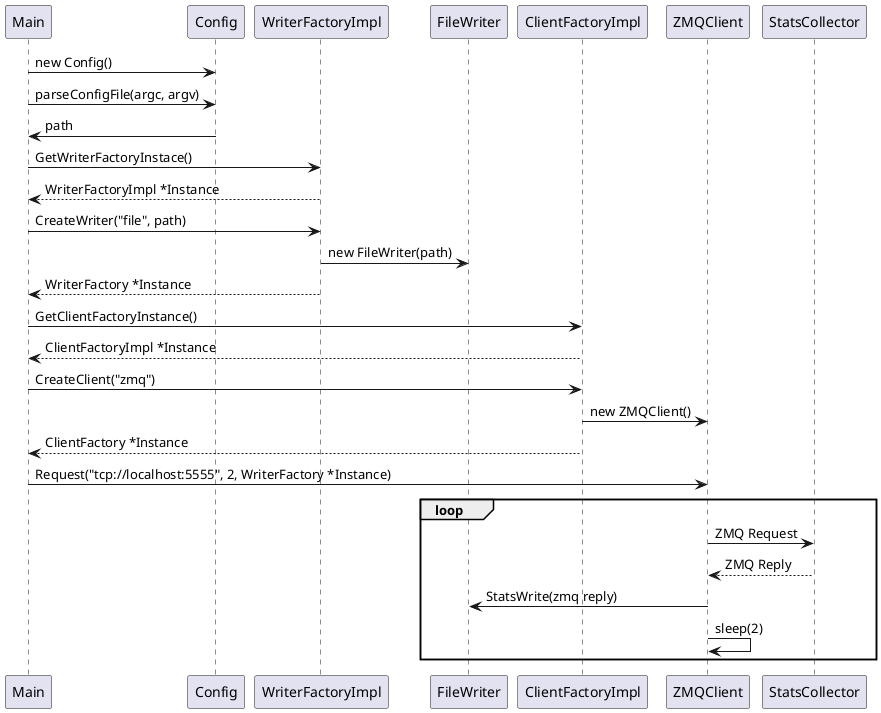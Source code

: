 @startuml

Main -> Config: new Config()
Main -> Config: parseConfigFile(argc, argv)
Config -> Main: path

Main -> WriterFactoryImpl: GetWriterFactoryInstace()
WriterFactoryImpl --> Main: WriterFactoryImpl *Instance
Main -> WriterFactoryImpl: CreateWriter("file", path)
WriterFactoryImpl -> FileWriter: new FileWriter(path)
WriterFactoryImpl --> Main: WriterFactory *Instance

Main -> ClientFactoryImpl: GetClientFactoryInstance()
ClientFactoryImpl --> Main: ClientFactoryImpl *Instance
Main -> ClientFactoryImpl: CreateClient("zmq")
ClientFactoryImpl -> ZMQClient: new ZMQClient()
ClientFactoryImpl --> Main: ClientFactory *Instance

Main -> ZMQClient: Request("tcp://localhost:5555", 2, WriterFactory *Instance)
    loop
        ZMQClient -> StatsCollector: ZMQ Request
        StatsCollector --> ZMQClient: ZMQ Reply
        ZMQClient -> FileWriter: StatsWrite(zmq reply)
        ZMQClient -> ZMQClient: sleep(2)
    end

@enduml